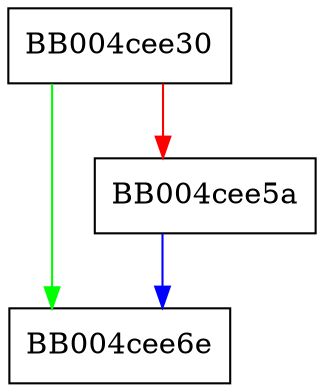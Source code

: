 digraph tls_do_compress {
  node [shape="box"];
  graph [splines=ortho];
  BB004cee30 -> BB004cee6e [color="green"];
  BB004cee30 -> BB004cee5a [color="red"];
  BB004cee5a -> BB004cee6e [color="blue"];
}
